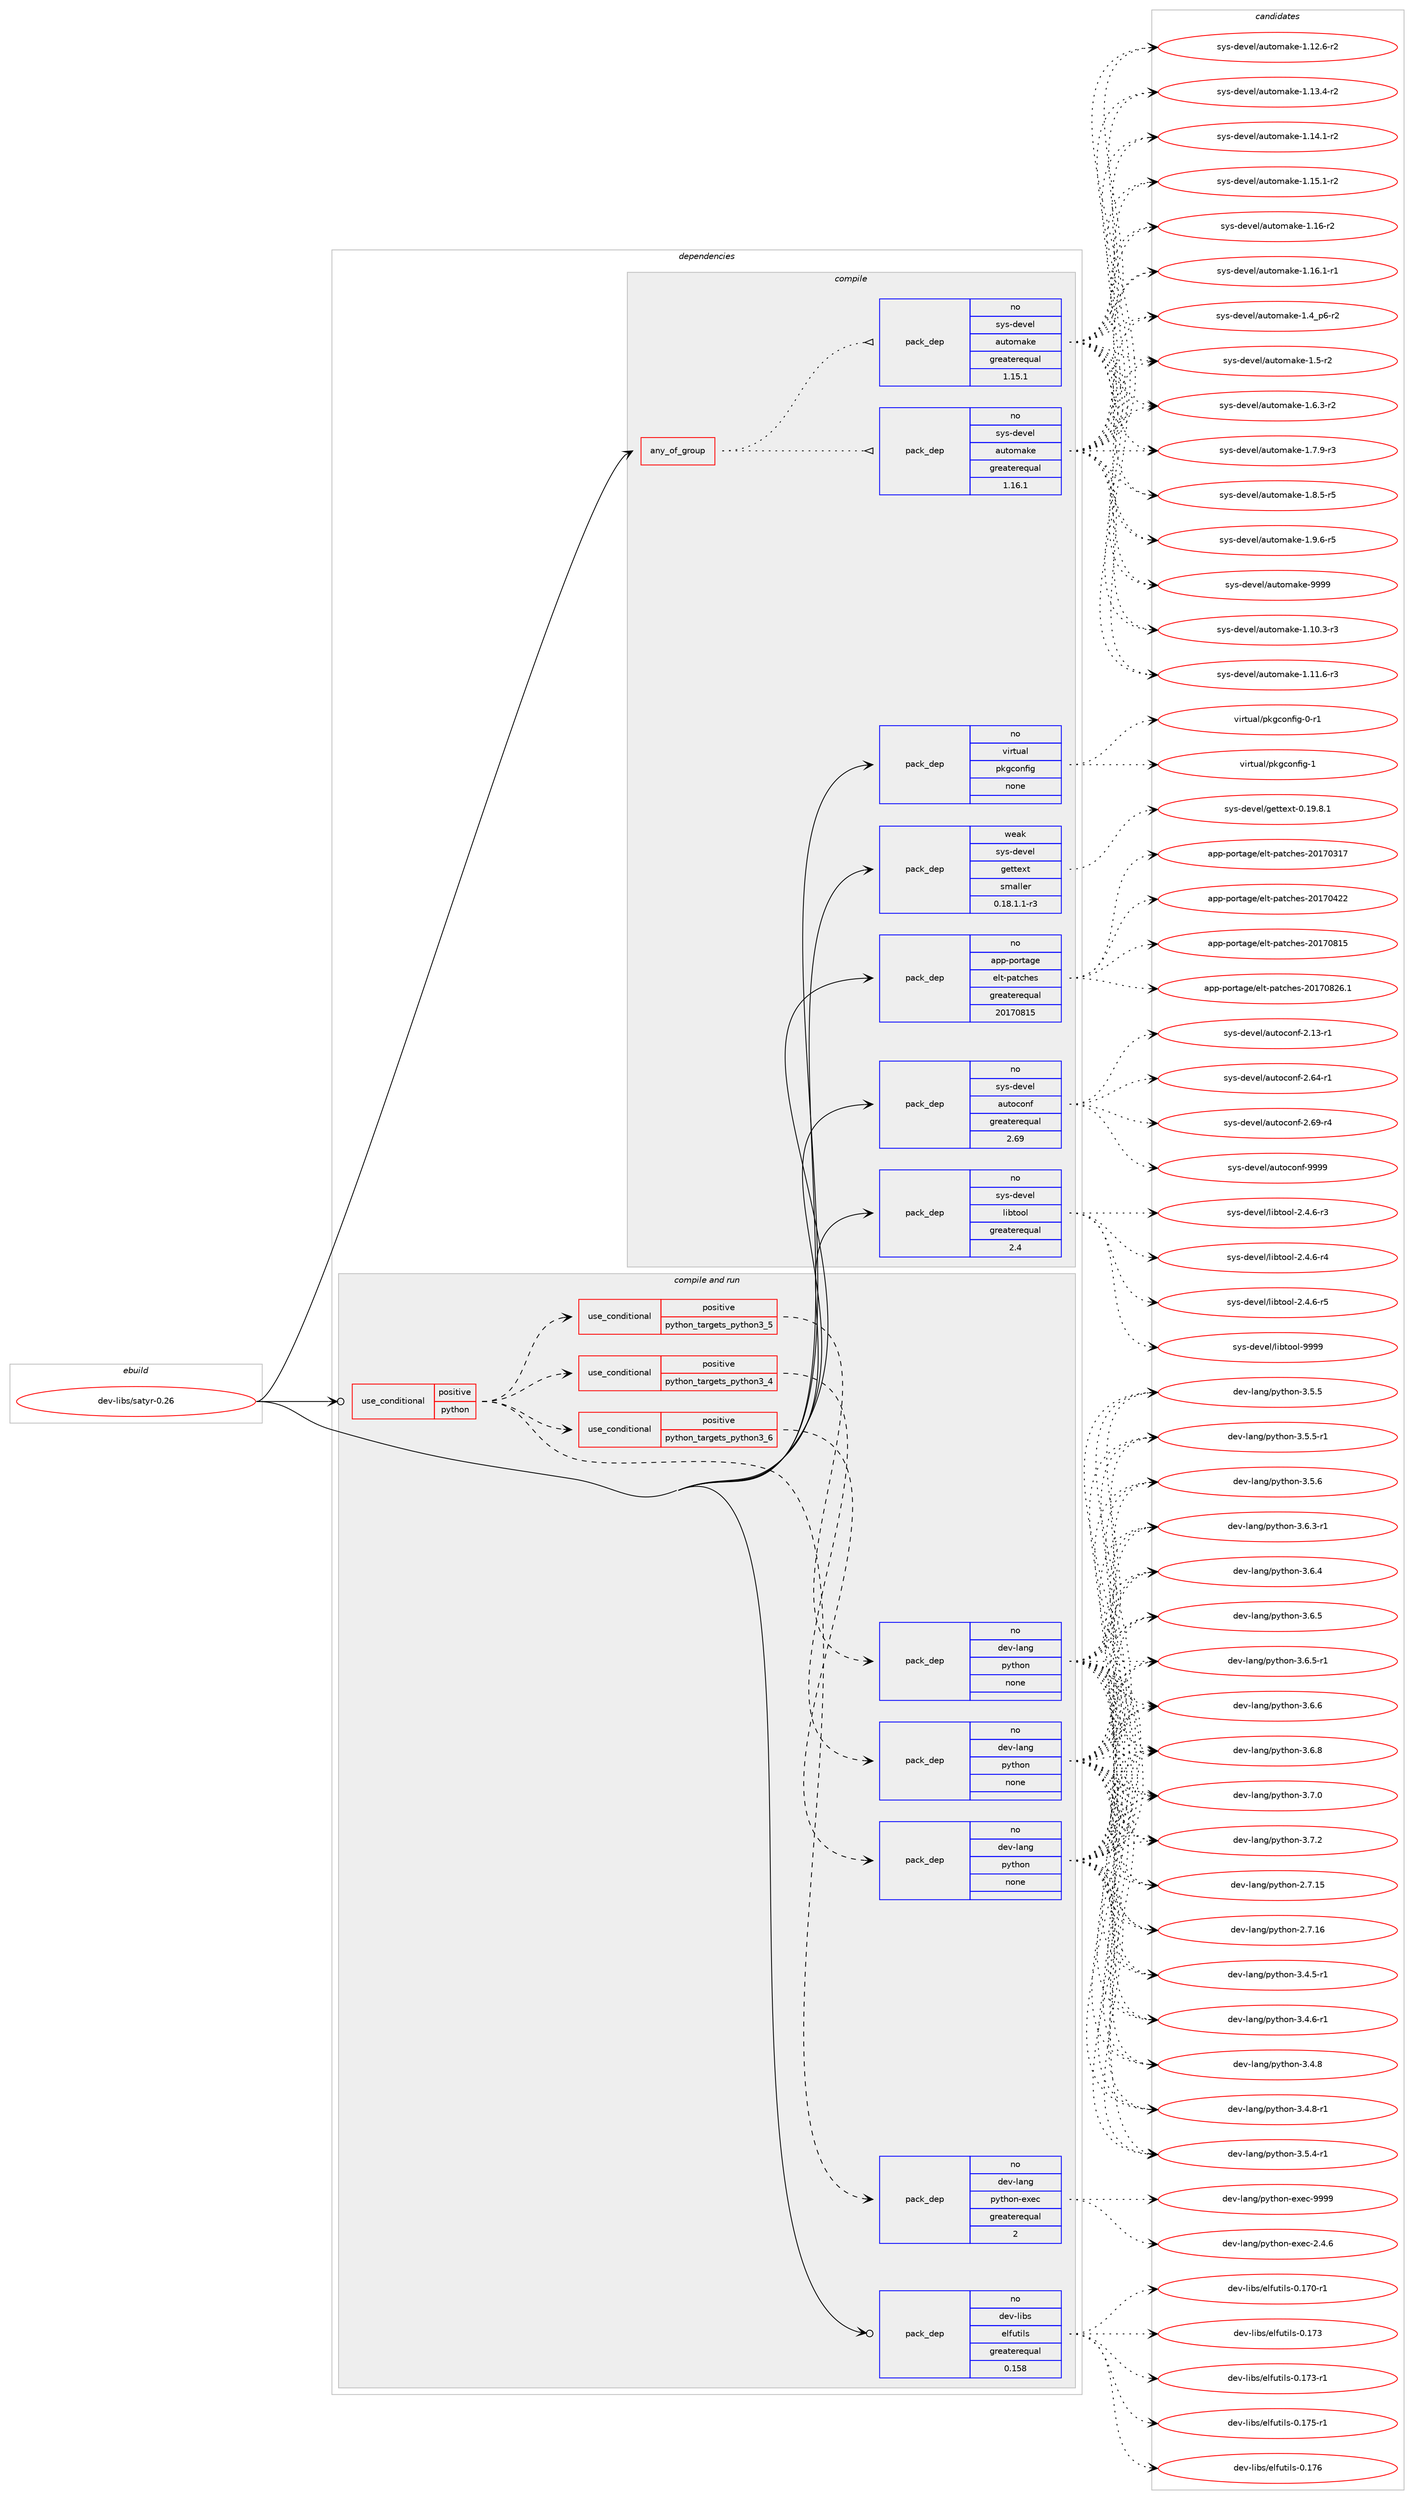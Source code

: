 digraph prolog {

# *************
# Graph options
# *************

newrank=true;
concentrate=true;
compound=true;
graph [rankdir=LR,fontname=Helvetica,fontsize=10,ranksep=1.5];#, ranksep=2.5, nodesep=0.2];
edge  [arrowhead=vee];
node  [fontname=Helvetica,fontsize=10];

# **********
# The ebuild
# **********

subgraph cluster_leftcol {
color=gray;
rank=same;
label=<<i>ebuild</i>>;
id [label="dev-libs/satyr-0.26", color=red, width=4, href="../dev-libs/satyr-0.26.svg"];
}

# ****************
# The dependencies
# ****************

subgraph cluster_midcol {
color=gray;
label=<<i>dependencies</i>>;
subgraph cluster_compile {
fillcolor="#eeeeee";
style=filled;
label=<<i>compile</i>>;
subgraph any22404 {
dependency1371852 [label=<<TABLE BORDER="0" CELLBORDER="1" CELLSPACING="0" CELLPADDING="4"><TR><TD CELLPADDING="10">any_of_group</TD></TR></TABLE>>, shape=none, color=red];subgraph pack981974 {
dependency1371853 [label=<<TABLE BORDER="0" CELLBORDER="1" CELLSPACING="0" CELLPADDING="4" WIDTH="220"><TR><TD ROWSPAN="6" CELLPADDING="30">pack_dep</TD></TR><TR><TD WIDTH="110">no</TD></TR><TR><TD>sys-devel</TD></TR><TR><TD>automake</TD></TR><TR><TD>greaterequal</TD></TR><TR><TD>1.16.1</TD></TR></TABLE>>, shape=none, color=blue];
}
dependency1371852:e -> dependency1371853:w [weight=20,style="dotted",arrowhead="oinv"];
subgraph pack981975 {
dependency1371854 [label=<<TABLE BORDER="0" CELLBORDER="1" CELLSPACING="0" CELLPADDING="4" WIDTH="220"><TR><TD ROWSPAN="6" CELLPADDING="30">pack_dep</TD></TR><TR><TD WIDTH="110">no</TD></TR><TR><TD>sys-devel</TD></TR><TR><TD>automake</TD></TR><TR><TD>greaterequal</TD></TR><TR><TD>1.15.1</TD></TR></TABLE>>, shape=none, color=blue];
}
dependency1371852:e -> dependency1371854:w [weight=20,style="dotted",arrowhead="oinv"];
}
id:e -> dependency1371852:w [weight=20,style="solid",arrowhead="vee"];
subgraph pack981976 {
dependency1371855 [label=<<TABLE BORDER="0" CELLBORDER="1" CELLSPACING="0" CELLPADDING="4" WIDTH="220"><TR><TD ROWSPAN="6" CELLPADDING="30">pack_dep</TD></TR><TR><TD WIDTH="110">no</TD></TR><TR><TD>app-portage</TD></TR><TR><TD>elt-patches</TD></TR><TR><TD>greaterequal</TD></TR><TR><TD>20170815</TD></TR></TABLE>>, shape=none, color=blue];
}
id:e -> dependency1371855:w [weight=20,style="solid",arrowhead="vee"];
subgraph pack981977 {
dependency1371856 [label=<<TABLE BORDER="0" CELLBORDER="1" CELLSPACING="0" CELLPADDING="4" WIDTH="220"><TR><TD ROWSPAN="6" CELLPADDING="30">pack_dep</TD></TR><TR><TD WIDTH="110">no</TD></TR><TR><TD>sys-devel</TD></TR><TR><TD>autoconf</TD></TR><TR><TD>greaterequal</TD></TR><TR><TD>2.69</TD></TR></TABLE>>, shape=none, color=blue];
}
id:e -> dependency1371856:w [weight=20,style="solid",arrowhead="vee"];
subgraph pack981978 {
dependency1371857 [label=<<TABLE BORDER="0" CELLBORDER="1" CELLSPACING="0" CELLPADDING="4" WIDTH="220"><TR><TD ROWSPAN="6" CELLPADDING="30">pack_dep</TD></TR><TR><TD WIDTH="110">no</TD></TR><TR><TD>sys-devel</TD></TR><TR><TD>libtool</TD></TR><TR><TD>greaterequal</TD></TR><TR><TD>2.4</TD></TR></TABLE>>, shape=none, color=blue];
}
id:e -> dependency1371857:w [weight=20,style="solid",arrowhead="vee"];
subgraph pack981979 {
dependency1371858 [label=<<TABLE BORDER="0" CELLBORDER="1" CELLSPACING="0" CELLPADDING="4" WIDTH="220"><TR><TD ROWSPAN="6" CELLPADDING="30">pack_dep</TD></TR><TR><TD WIDTH="110">no</TD></TR><TR><TD>virtual</TD></TR><TR><TD>pkgconfig</TD></TR><TR><TD>none</TD></TR><TR><TD></TD></TR></TABLE>>, shape=none, color=blue];
}
id:e -> dependency1371858:w [weight=20,style="solid",arrowhead="vee"];
subgraph pack981980 {
dependency1371859 [label=<<TABLE BORDER="0" CELLBORDER="1" CELLSPACING="0" CELLPADDING="4" WIDTH="220"><TR><TD ROWSPAN="6" CELLPADDING="30">pack_dep</TD></TR><TR><TD WIDTH="110">weak</TD></TR><TR><TD>sys-devel</TD></TR><TR><TD>gettext</TD></TR><TR><TD>smaller</TD></TR><TR><TD>0.18.1.1-r3</TD></TR></TABLE>>, shape=none, color=blue];
}
id:e -> dependency1371859:w [weight=20,style="solid",arrowhead="vee"];
}
subgraph cluster_compileandrun {
fillcolor="#eeeeee";
style=filled;
label=<<i>compile and run</i>>;
subgraph cond366910 {
dependency1371860 [label=<<TABLE BORDER="0" CELLBORDER="1" CELLSPACING="0" CELLPADDING="4"><TR><TD ROWSPAN="3" CELLPADDING="10">use_conditional</TD></TR><TR><TD>positive</TD></TR><TR><TD>python</TD></TR></TABLE>>, shape=none, color=red];
subgraph cond366911 {
dependency1371861 [label=<<TABLE BORDER="0" CELLBORDER="1" CELLSPACING="0" CELLPADDING="4"><TR><TD ROWSPAN="3" CELLPADDING="10">use_conditional</TD></TR><TR><TD>positive</TD></TR><TR><TD>python_targets_python3_4</TD></TR></TABLE>>, shape=none, color=red];
subgraph pack981981 {
dependency1371862 [label=<<TABLE BORDER="0" CELLBORDER="1" CELLSPACING="0" CELLPADDING="4" WIDTH="220"><TR><TD ROWSPAN="6" CELLPADDING="30">pack_dep</TD></TR><TR><TD WIDTH="110">no</TD></TR><TR><TD>dev-lang</TD></TR><TR><TD>python</TD></TR><TR><TD>none</TD></TR><TR><TD></TD></TR></TABLE>>, shape=none, color=blue];
}
dependency1371861:e -> dependency1371862:w [weight=20,style="dashed",arrowhead="vee"];
}
dependency1371860:e -> dependency1371861:w [weight=20,style="dashed",arrowhead="vee"];
subgraph cond366912 {
dependency1371863 [label=<<TABLE BORDER="0" CELLBORDER="1" CELLSPACING="0" CELLPADDING="4"><TR><TD ROWSPAN="3" CELLPADDING="10">use_conditional</TD></TR><TR><TD>positive</TD></TR><TR><TD>python_targets_python3_5</TD></TR></TABLE>>, shape=none, color=red];
subgraph pack981982 {
dependency1371864 [label=<<TABLE BORDER="0" CELLBORDER="1" CELLSPACING="0" CELLPADDING="4" WIDTH="220"><TR><TD ROWSPAN="6" CELLPADDING="30">pack_dep</TD></TR><TR><TD WIDTH="110">no</TD></TR><TR><TD>dev-lang</TD></TR><TR><TD>python</TD></TR><TR><TD>none</TD></TR><TR><TD></TD></TR></TABLE>>, shape=none, color=blue];
}
dependency1371863:e -> dependency1371864:w [weight=20,style="dashed",arrowhead="vee"];
}
dependency1371860:e -> dependency1371863:w [weight=20,style="dashed",arrowhead="vee"];
subgraph cond366913 {
dependency1371865 [label=<<TABLE BORDER="0" CELLBORDER="1" CELLSPACING="0" CELLPADDING="4"><TR><TD ROWSPAN="3" CELLPADDING="10">use_conditional</TD></TR><TR><TD>positive</TD></TR><TR><TD>python_targets_python3_6</TD></TR></TABLE>>, shape=none, color=red];
subgraph pack981983 {
dependency1371866 [label=<<TABLE BORDER="0" CELLBORDER="1" CELLSPACING="0" CELLPADDING="4" WIDTH="220"><TR><TD ROWSPAN="6" CELLPADDING="30">pack_dep</TD></TR><TR><TD WIDTH="110">no</TD></TR><TR><TD>dev-lang</TD></TR><TR><TD>python</TD></TR><TR><TD>none</TD></TR><TR><TD></TD></TR></TABLE>>, shape=none, color=blue];
}
dependency1371865:e -> dependency1371866:w [weight=20,style="dashed",arrowhead="vee"];
}
dependency1371860:e -> dependency1371865:w [weight=20,style="dashed",arrowhead="vee"];
subgraph pack981984 {
dependency1371867 [label=<<TABLE BORDER="0" CELLBORDER="1" CELLSPACING="0" CELLPADDING="4" WIDTH="220"><TR><TD ROWSPAN="6" CELLPADDING="30">pack_dep</TD></TR><TR><TD WIDTH="110">no</TD></TR><TR><TD>dev-lang</TD></TR><TR><TD>python-exec</TD></TR><TR><TD>greaterequal</TD></TR><TR><TD>2</TD></TR></TABLE>>, shape=none, color=blue];
}
dependency1371860:e -> dependency1371867:w [weight=20,style="dashed",arrowhead="vee"];
}
id:e -> dependency1371860:w [weight=20,style="solid",arrowhead="odotvee"];
subgraph pack981985 {
dependency1371868 [label=<<TABLE BORDER="0" CELLBORDER="1" CELLSPACING="0" CELLPADDING="4" WIDTH="220"><TR><TD ROWSPAN="6" CELLPADDING="30">pack_dep</TD></TR><TR><TD WIDTH="110">no</TD></TR><TR><TD>dev-libs</TD></TR><TR><TD>elfutils</TD></TR><TR><TD>greaterequal</TD></TR><TR><TD>0.158</TD></TR></TABLE>>, shape=none, color=blue];
}
id:e -> dependency1371868:w [weight=20,style="solid",arrowhead="odotvee"];
}
subgraph cluster_run {
fillcolor="#eeeeee";
style=filled;
label=<<i>run</i>>;
}
}

# **************
# The candidates
# **************

subgraph cluster_choices {
rank=same;
color=gray;
label=<<i>candidates</i>>;

subgraph choice981974 {
color=black;
nodesep=1;
choice11512111545100101118101108479711711611110997107101454946494846514511451 [label="sys-devel/automake-1.10.3-r3", color=red, width=4,href="../sys-devel/automake-1.10.3-r3.svg"];
choice11512111545100101118101108479711711611110997107101454946494946544511451 [label="sys-devel/automake-1.11.6-r3", color=red, width=4,href="../sys-devel/automake-1.11.6-r3.svg"];
choice11512111545100101118101108479711711611110997107101454946495046544511450 [label="sys-devel/automake-1.12.6-r2", color=red, width=4,href="../sys-devel/automake-1.12.6-r2.svg"];
choice11512111545100101118101108479711711611110997107101454946495146524511450 [label="sys-devel/automake-1.13.4-r2", color=red, width=4,href="../sys-devel/automake-1.13.4-r2.svg"];
choice11512111545100101118101108479711711611110997107101454946495246494511450 [label="sys-devel/automake-1.14.1-r2", color=red, width=4,href="../sys-devel/automake-1.14.1-r2.svg"];
choice11512111545100101118101108479711711611110997107101454946495346494511450 [label="sys-devel/automake-1.15.1-r2", color=red, width=4,href="../sys-devel/automake-1.15.1-r2.svg"];
choice1151211154510010111810110847971171161111099710710145494649544511450 [label="sys-devel/automake-1.16-r2", color=red, width=4,href="../sys-devel/automake-1.16-r2.svg"];
choice11512111545100101118101108479711711611110997107101454946495446494511449 [label="sys-devel/automake-1.16.1-r1", color=red, width=4,href="../sys-devel/automake-1.16.1-r1.svg"];
choice115121115451001011181011084797117116111109971071014549465295112544511450 [label="sys-devel/automake-1.4_p6-r2", color=red, width=4,href="../sys-devel/automake-1.4_p6-r2.svg"];
choice11512111545100101118101108479711711611110997107101454946534511450 [label="sys-devel/automake-1.5-r2", color=red, width=4,href="../sys-devel/automake-1.5-r2.svg"];
choice115121115451001011181011084797117116111109971071014549465446514511450 [label="sys-devel/automake-1.6.3-r2", color=red, width=4,href="../sys-devel/automake-1.6.3-r2.svg"];
choice115121115451001011181011084797117116111109971071014549465546574511451 [label="sys-devel/automake-1.7.9-r3", color=red, width=4,href="../sys-devel/automake-1.7.9-r3.svg"];
choice115121115451001011181011084797117116111109971071014549465646534511453 [label="sys-devel/automake-1.8.5-r5", color=red, width=4,href="../sys-devel/automake-1.8.5-r5.svg"];
choice115121115451001011181011084797117116111109971071014549465746544511453 [label="sys-devel/automake-1.9.6-r5", color=red, width=4,href="../sys-devel/automake-1.9.6-r5.svg"];
choice115121115451001011181011084797117116111109971071014557575757 [label="sys-devel/automake-9999", color=red, width=4,href="../sys-devel/automake-9999.svg"];
dependency1371853:e -> choice11512111545100101118101108479711711611110997107101454946494846514511451:w [style=dotted,weight="100"];
dependency1371853:e -> choice11512111545100101118101108479711711611110997107101454946494946544511451:w [style=dotted,weight="100"];
dependency1371853:e -> choice11512111545100101118101108479711711611110997107101454946495046544511450:w [style=dotted,weight="100"];
dependency1371853:e -> choice11512111545100101118101108479711711611110997107101454946495146524511450:w [style=dotted,weight="100"];
dependency1371853:e -> choice11512111545100101118101108479711711611110997107101454946495246494511450:w [style=dotted,weight="100"];
dependency1371853:e -> choice11512111545100101118101108479711711611110997107101454946495346494511450:w [style=dotted,weight="100"];
dependency1371853:e -> choice1151211154510010111810110847971171161111099710710145494649544511450:w [style=dotted,weight="100"];
dependency1371853:e -> choice11512111545100101118101108479711711611110997107101454946495446494511449:w [style=dotted,weight="100"];
dependency1371853:e -> choice115121115451001011181011084797117116111109971071014549465295112544511450:w [style=dotted,weight="100"];
dependency1371853:e -> choice11512111545100101118101108479711711611110997107101454946534511450:w [style=dotted,weight="100"];
dependency1371853:e -> choice115121115451001011181011084797117116111109971071014549465446514511450:w [style=dotted,weight="100"];
dependency1371853:e -> choice115121115451001011181011084797117116111109971071014549465546574511451:w [style=dotted,weight="100"];
dependency1371853:e -> choice115121115451001011181011084797117116111109971071014549465646534511453:w [style=dotted,weight="100"];
dependency1371853:e -> choice115121115451001011181011084797117116111109971071014549465746544511453:w [style=dotted,weight="100"];
dependency1371853:e -> choice115121115451001011181011084797117116111109971071014557575757:w [style=dotted,weight="100"];
}
subgraph choice981975 {
color=black;
nodesep=1;
choice11512111545100101118101108479711711611110997107101454946494846514511451 [label="sys-devel/automake-1.10.3-r3", color=red, width=4,href="../sys-devel/automake-1.10.3-r3.svg"];
choice11512111545100101118101108479711711611110997107101454946494946544511451 [label="sys-devel/automake-1.11.6-r3", color=red, width=4,href="../sys-devel/automake-1.11.6-r3.svg"];
choice11512111545100101118101108479711711611110997107101454946495046544511450 [label="sys-devel/automake-1.12.6-r2", color=red, width=4,href="../sys-devel/automake-1.12.6-r2.svg"];
choice11512111545100101118101108479711711611110997107101454946495146524511450 [label="sys-devel/automake-1.13.4-r2", color=red, width=4,href="../sys-devel/automake-1.13.4-r2.svg"];
choice11512111545100101118101108479711711611110997107101454946495246494511450 [label="sys-devel/automake-1.14.1-r2", color=red, width=4,href="../sys-devel/automake-1.14.1-r2.svg"];
choice11512111545100101118101108479711711611110997107101454946495346494511450 [label="sys-devel/automake-1.15.1-r2", color=red, width=4,href="../sys-devel/automake-1.15.1-r2.svg"];
choice1151211154510010111810110847971171161111099710710145494649544511450 [label="sys-devel/automake-1.16-r2", color=red, width=4,href="../sys-devel/automake-1.16-r2.svg"];
choice11512111545100101118101108479711711611110997107101454946495446494511449 [label="sys-devel/automake-1.16.1-r1", color=red, width=4,href="../sys-devel/automake-1.16.1-r1.svg"];
choice115121115451001011181011084797117116111109971071014549465295112544511450 [label="sys-devel/automake-1.4_p6-r2", color=red, width=4,href="../sys-devel/automake-1.4_p6-r2.svg"];
choice11512111545100101118101108479711711611110997107101454946534511450 [label="sys-devel/automake-1.5-r2", color=red, width=4,href="../sys-devel/automake-1.5-r2.svg"];
choice115121115451001011181011084797117116111109971071014549465446514511450 [label="sys-devel/automake-1.6.3-r2", color=red, width=4,href="../sys-devel/automake-1.6.3-r2.svg"];
choice115121115451001011181011084797117116111109971071014549465546574511451 [label="sys-devel/automake-1.7.9-r3", color=red, width=4,href="../sys-devel/automake-1.7.9-r3.svg"];
choice115121115451001011181011084797117116111109971071014549465646534511453 [label="sys-devel/automake-1.8.5-r5", color=red, width=4,href="../sys-devel/automake-1.8.5-r5.svg"];
choice115121115451001011181011084797117116111109971071014549465746544511453 [label="sys-devel/automake-1.9.6-r5", color=red, width=4,href="../sys-devel/automake-1.9.6-r5.svg"];
choice115121115451001011181011084797117116111109971071014557575757 [label="sys-devel/automake-9999", color=red, width=4,href="../sys-devel/automake-9999.svg"];
dependency1371854:e -> choice11512111545100101118101108479711711611110997107101454946494846514511451:w [style=dotted,weight="100"];
dependency1371854:e -> choice11512111545100101118101108479711711611110997107101454946494946544511451:w [style=dotted,weight="100"];
dependency1371854:e -> choice11512111545100101118101108479711711611110997107101454946495046544511450:w [style=dotted,weight="100"];
dependency1371854:e -> choice11512111545100101118101108479711711611110997107101454946495146524511450:w [style=dotted,weight="100"];
dependency1371854:e -> choice11512111545100101118101108479711711611110997107101454946495246494511450:w [style=dotted,weight="100"];
dependency1371854:e -> choice11512111545100101118101108479711711611110997107101454946495346494511450:w [style=dotted,weight="100"];
dependency1371854:e -> choice1151211154510010111810110847971171161111099710710145494649544511450:w [style=dotted,weight="100"];
dependency1371854:e -> choice11512111545100101118101108479711711611110997107101454946495446494511449:w [style=dotted,weight="100"];
dependency1371854:e -> choice115121115451001011181011084797117116111109971071014549465295112544511450:w [style=dotted,weight="100"];
dependency1371854:e -> choice11512111545100101118101108479711711611110997107101454946534511450:w [style=dotted,weight="100"];
dependency1371854:e -> choice115121115451001011181011084797117116111109971071014549465446514511450:w [style=dotted,weight="100"];
dependency1371854:e -> choice115121115451001011181011084797117116111109971071014549465546574511451:w [style=dotted,weight="100"];
dependency1371854:e -> choice115121115451001011181011084797117116111109971071014549465646534511453:w [style=dotted,weight="100"];
dependency1371854:e -> choice115121115451001011181011084797117116111109971071014549465746544511453:w [style=dotted,weight="100"];
dependency1371854:e -> choice115121115451001011181011084797117116111109971071014557575757:w [style=dotted,weight="100"];
}
subgraph choice981976 {
color=black;
nodesep=1;
choice97112112451121111141169710310147101108116451129711699104101115455048495548514955 [label="app-portage/elt-patches-20170317", color=red, width=4,href="../app-portage/elt-patches-20170317.svg"];
choice97112112451121111141169710310147101108116451129711699104101115455048495548525050 [label="app-portage/elt-patches-20170422", color=red, width=4,href="../app-portage/elt-patches-20170422.svg"];
choice97112112451121111141169710310147101108116451129711699104101115455048495548564953 [label="app-portage/elt-patches-20170815", color=red, width=4,href="../app-portage/elt-patches-20170815.svg"];
choice971121124511211111411697103101471011081164511297116991041011154550484955485650544649 [label="app-portage/elt-patches-20170826.1", color=red, width=4,href="../app-portage/elt-patches-20170826.1.svg"];
dependency1371855:e -> choice97112112451121111141169710310147101108116451129711699104101115455048495548514955:w [style=dotted,weight="100"];
dependency1371855:e -> choice97112112451121111141169710310147101108116451129711699104101115455048495548525050:w [style=dotted,weight="100"];
dependency1371855:e -> choice97112112451121111141169710310147101108116451129711699104101115455048495548564953:w [style=dotted,weight="100"];
dependency1371855:e -> choice971121124511211111411697103101471011081164511297116991041011154550484955485650544649:w [style=dotted,weight="100"];
}
subgraph choice981977 {
color=black;
nodesep=1;
choice1151211154510010111810110847971171161119911111010245504649514511449 [label="sys-devel/autoconf-2.13-r1", color=red, width=4,href="../sys-devel/autoconf-2.13-r1.svg"];
choice1151211154510010111810110847971171161119911111010245504654524511449 [label="sys-devel/autoconf-2.64-r1", color=red, width=4,href="../sys-devel/autoconf-2.64-r1.svg"];
choice1151211154510010111810110847971171161119911111010245504654574511452 [label="sys-devel/autoconf-2.69-r4", color=red, width=4,href="../sys-devel/autoconf-2.69-r4.svg"];
choice115121115451001011181011084797117116111991111101024557575757 [label="sys-devel/autoconf-9999", color=red, width=4,href="../sys-devel/autoconf-9999.svg"];
dependency1371856:e -> choice1151211154510010111810110847971171161119911111010245504649514511449:w [style=dotted,weight="100"];
dependency1371856:e -> choice1151211154510010111810110847971171161119911111010245504654524511449:w [style=dotted,weight="100"];
dependency1371856:e -> choice1151211154510010111810110847971171161119911111010245504654574511452:w [style=dotted,weight="100"];
dependency1371856:e -> choice115121115451001011181011084797117116111991111101024557575757:w [style=dotted,weight="100"];
}
subgraph choice981978 {
color=black;
nodesep=1;
choice1151211154510010111810110847108105981161111111084550465246544511451 [label="sys-devel/libtool-2.4.6-r3", color=red, width=4,href="../sys-devel/libtool-2.4.6-r3.svg"];
choice1151211154510010111810110847108105981161111111084550465246544511452 [label="sys-devel/libtool-2.4.6-r4", color=red, width=4,href="../sys-devel/libtool-2.4.6-r4.svg"];
choice1151211154510010111810110847108105981161111111084550465246544511453 [label="sys-devel/libtool-2.4.6-r5", color=red, width=4,href="../sys-devel/libtool-2.4.6-r5.svg"];
choice1151211154510010111810110847108105981161111111084557575757 [label="sys-devel/libtool-9999", color=red, width=4,href="../sys-devel/libtool-9999.svg"];
dependency1371857:e -> choice1151211154510010111810110847108105981161111111084550465246544511451:w [style=dotted,weight="100"];
dependency1371857:e -> choice1151211154510010111810110847108105981161111111084550465246544511452:w [style=dotted,weight="100"];
dependency1371857:e -> choice1151211154510010111810110847108105981161111111084550465246544511453:w [style=dotted,weight="100"];
dependency1371857:e -> choice1151211154510010111810110847108105981161111111084557575757:w [style=dotted,weight="100"];
}
subgraph choice981979 {
color=black;
nodesep=1;
choice11810511411611797108471121071039911111010210510345484511449 [label="virtual/pkgconfig-0-r1", color=red, width=4,href="../virtual/pkgconfig-0-r1.svg"];
choice1181051141161179710847112107103991111101021051034549 [label="virtual/pkgconfig-1", color=red, width=4,href="../virtual/pkgconfig-1.svg"];
dependency1371858:e -> choice11810511411611797108471121071039911111010210510345484511449:w [style=dotted,weight="100"];
dependency1371858:e -> choice1181051141161179710847112107103991111101021051034549:w [style=dotted,weight="100"];
}
subgraph choice981980 {
color=black;
nodesep=1;
choice1151211154510010111810110847103101116116101120116454846495746564649 [label="sys-devel/gettext-0.19.8.1", color=red, width=4,href="../sys-devel/gettext-0.19.8.1.svg"];
dependency1371859:e -> choice1151211154510010111810110847103101116116101120116454846495746564649:w [style=dotted,weight="100"];
}
subgraph choice981981 {
color=black;
nodesep=1;
choice10010111845108971101034711212111610411111045504655464953 [label="dev-lang/python-2.7.15", color=red, width=4,href="../dev-lang/python-2.7.15.svg"];
choice10010111845108971101034711212111610411111045504655464954 [label="dev-lang/python-2.7.16", color=red, width=4,href="../dev-lang/python-2.7.16.svg"];
choice1001011184510897110103471121211161041111104551465246534511449 [label="dev-lang/python-3.4.5-r1", color=red, width=4,href="../dev-lang/python-3.4.5-r1.svg"];
choice1001011184510897110103471121211161041111104551465246544511449 [label="dev-lang/python-3.4.6-r1", color=red, width=4,href="../dev-lang/python-3.4.6-r1.svg"];
choice100101118451089711010347112121116104111110455146524656 [label="dev-lang/python-3.4.8", color=red, width=4,href="../dev-lang/python-3.4.8.svg"];
choice1001011184510897110103471121211161041111104551465246564511449 [label="dev-lang/python-3.4.8-r1", color=red, width=4,href="../dev-lang/python-3.4.8-r1.svg"];
choice1001011184510897110103471121211161041111104551465346524511449 [label="dev-lang/python-3.5.4-r1", color=red, width=4,href="../dev-lang/python-3.5.4-r1.svg"];
choice100101118451089711010347112121116104111110455146534653 [label="dev-lang/python-3.5.5", color=red, width=4,href="../dev-lang/python-3.5.5.svg"];
choice1001011184510897110103471121211161041111104551465346534511449 [label="dev-lang/python-3.5.5-r1", color=red, width=4,href="../dev-lang/python-3.5.5-r1.svg"];
choice100101118451089711010347112121116104111110455146534654 [label="dev-lang/python-3.5.6", color=red, width=4,href="../dev-lang/python-3.5.6.svg"];
choice1001011184510897110103471121211161041111104551465446514511449 [label="dev-lang/python-3.6.3-r1", color=red, width=4,href="../dev-lang/python-3.6.3-r1.svg"];
choice100101118451089711010347112121116104111110455146544652 [label="dev-lang/python-3.6.4", color=red, width=4,href="../dev-lang/python-3.6.4.svg"];
choice100101118451089711010347112121116104111110455146544653 [label="dev-lang/python-3.6.5", color=red, width=4,href="../dev-lang/python-3.6.5.svg"];
choice1001011184510897110103471121211161041111104551465446534511449 [label="dev-lang/python-3.6.5-r1", color=red, width=4,href="../dev-lang/python-3.6.5-r1.svg"];
choice100101118451089711010347112121116104111110455146544654 [label="dev-lang/python-3.6.6", color=red, width=4,href="../dev-lang/python-3.6.6.svg"];
choice100101118451089711010347112121116104111110455146544656 [label="dev-lang/python-3.6.8", color=red, width=4,href="../dev-lang/python-3.6.8.svg"];
choice100101118451089711010347112121116104111110455146554648 [label="dev-lang/python-3.7.0", color=red, width=4,href="../dev-lang/python-3.7.0.svg"];
choice100101118451089711010347112121116104111110455146554650 [label="dev-lang/python-3.7.2", color=red, width=4,href="../dev-lang/python-3.7.2.svg"];
dependency1371862:e -> choice10010111845108971101034711212111610411111045504655464953:w [style=dotted,weight="100"];
dependency1371862:e -> choice10010111845108971101034711212111610411111045504655464954:w [style=dotted,weight="100"];
dependency1371862:e -> choice1001011184510897110103471121211161041111104551465246534511449:w [style=dotted,weight="100"];
dependency1371862:e -> choice1001011184510897110103471121211161041111104551465246544511449:w [style=dotted,weight="100"];
dependency1371862:e -> choice100101118451089711010347112121116104111110455146524656:w [style=dotted,weight="100"];
dependency1371862:e -> choice1001011184510897110103471121211161041111104551465246564511449:w [style=dotted,weight="100"];
dependency1371862:e -> choice1001011184510897110103471121211161041111104551465346524511449:w [style=dotted,weight="100"];
dependency1371862:e -> choice100101118451089711010347112121116104111110455146534653:w [style=dotted,weight="100"];
dependency1371862:e -> choice1001011184510897110103471121211161041111104551465346534511449:w [style=dotted,weight="100"];
dependency1371862:e -> choice100101118451089711010347112121116104111110455146534654:w [style=dotted,weight="100"];
dependency1371862:e -> choice1001011184510897110103471121211161041111104551465446514511449:w [style=dotted,weight="100"];
dependency1371862:e -> choice100101118451089711010347112121116104111110455146544652:w [style=dotted,weight="100"];
dependency1371862:e -> choice100101118451089711010347112121116104111110455146544653:w [style=dotted,weight="100"];
dependency1371862:e -> choice1001011184510897110103471121211161041111104551465446534511449:w [style=dotted,weight="100"];
dependency1371862:e -> choice100101118451089711010347112121116104111110455146544654:w [style=dotted,weight="100"];
dependency1371862:e -> choice100101118451089711010347112121116104111110455146544656:w [style=dotted,weight="100"];
dependency1371862:e -> choice100101118451089711010347112121116104111110455146554648:w [style=dotted,weight="100"];
dependency1371862:e -> choice100101118451089711010347112121116104111110455146554650:w [style=dotted,weight="100"];
}
subgraph choice981982 {
color=black;
nodesep=1;
choice10010111845108971101034711212111610411111045504655464953 [label="dev-lang/python-2.7.15", color=red, width=4,href="../dev-lang/python-2.7.15.svg"];
choice10010111845108971101034711212111610411111045504655464954 [label="dev-lang/python-2.7.16", color=red, width=4,href="../dev-lang/python-2.7.16.svg"];
choice1001011184510897110103471121211161041111104551465246534511449 [label="dev-lang/python-3.4.5-r1", color=red, width=4,href="../dev-lang/python-3.4.5-r1.svg"];
choice1001011184510897110103471121211161041111104551465246544511449 [label="dev-lang/python-3.4.6-r1", color=red, width=4,href="../dev-lang/python-3.4.6-r1.svg"];
choice100101118451089711010347112121116104111110455146524656 [label="dev-lang/python-3.4.8", color=red, width=4,href="../dev-lang/python-3.4.8.svg"];
choice1001011184510897110103471121211161041111104551465246564511449 [label="dev-lang/python-3.4.8-r1", color=red, width=4,href="../dev-lang/python-3.4.8-r1.svg"];
choice1001011184510897110103471121211161041111104551465346524511449 [label="dev-lang/python-3.5.4-r1", color=red, width=4,href="../dev-lang/python-3.5.4-r1.svg"];
choice100101118451089711010347112121116104111110455146534653 [label="dev-lang/python-3.5.5", color=red, width=4,href="../dev-lang/python-3.5.5.svg"];
choice1001011184510897110103471121211161041111104551465346534511449 [label="dev-lang/python-3.5.5-r1", color=red, width=4,href="../dev-lang/python-3.5.5-r1.svg"];
choice100101118451089711010347112121116104111110455146534654 [label="dev-lang/python-3.5.6", color=red, width=4,href="../dev-lang/python-3.5.6.svg"];
choice1001011184510897110103471121211161041111104551465446514511449 [label="dev-lang/python-3.6.3-r1", color=red, width=4,href="../dev-lang/python-3.6.3-r1.svg"];
choice100101118451089711010347112121116104111110455146544652 [label="dev-lang/python-3.6.4", color=red, width=4,href="../dev-lang/python-3.6.4.svg"];
choice100101118451089711010347112121116104111110455146544653 [label="dev-lang/python-3.6.5", color=red, width=4,href="../dev-lang/python-3.6.5.svg"];
choice1001011184510897110103471121211161041111104551465446534511449 [label="dev-lang/python-3.6.5-r1", color=red, width=4,href="../dev-lang/python-3.6.5-r1.svg"];
choice100101118451089711010347112121116104111110455146544654 [label="dev-lang/python-3.6.6", color=red, width=4,href="../dev-lang/python-3.6.6.svg"];
choice100101118451089711010347112121116104111110455146544656 [label="dev-lang/python-3.6.8", color=red, width=4,href="../dev-lang/python-3.6.8.svg"];
choice100101118451089711010347112121116104111110455146554648 [label="dev-lang/python-3.7.0", color=red, width=4,href="../dev-lang/python-3.7.0.svg"];
choice100101118451089711010347112121116104111110455146554650 [label="dev-lang/python-3.7.2", color=red, width=4,href="../dev-lang/python-3.7.2.svg"];
dependency1371864:e -> choice10010111845108971101034711212111610411111045504655464953:w [style=dotted,weight="100"];
dependency1371864:e -> choice10010111845108971101034711212111610411111045504655464954:w [style=dotted,weight="100"];
dependency1371864:e -> choice1001011184510897110103471121211161041111104551465246534511449:w [style=dotted,weight="100"];
dependency1371864:e -> choice1001011184510897110103471121211161041111104551465246544511449:w [style=dotted,weight="100"];
dependency1371864:e -> choice100101118451089711010347112121116104111110455146524656:w [style=dotted,weight="100"];
dependency1371864:e -> choice1001011184510897110103471121211161041111104551465246564511449:w [style=dotted,weight="100"];
dependency1371864:e -> choice1001011184510897110103471121211161041111104551465346524511449:w [style=dotted,weight="100"];
dependency1371864:e -> choice100101118451089711010347112121116104111110455146534653:w [style=dotted,weight="100"];
dependency1371864:e -> choice1001011184510897110103471121211161041111104551465346534511449:w [style=dotted,weight="100"];
dependency1371864:e -> choice100101118451089711010347112121116104111110455146534654:w [style=dotted,weight="100"];
dependency1371864:e -> choice1001011184510897110103471121211161041111104551465446514511449:w [style=dotted,weight="100"];
dependency1371864:e -> choice100101118451089711010347112121116104111110455146544652:w [style=dotted,weight="100"];
dependency1371864:e -> choice100101118451089711010347112121116104111110455146544653:w [style=dotted,weight="100"];
dependency1371864:e -> choice1001011184510897110103471121211161041111104551465446534511449:w [style=dotted,weight="100"];
dependency1371864:e -> choice100101118451089711010347112121116104111110455146544654:w [style=dotted,weight="100"];
dependency1371864:e -> choice100101118451089711010347112121116104111110455146544656:w [style=dotted,weight="100"];
dependency1371864:e -> choice100101118451089711010347112121116104111110455146554648:w [style=dotted,weight="100"];
dependency1371864:e -> choice100101118451089711010347112121116104111110455146554650:w [style=dotted,weight="100"];
}
subgraph choice981983 {
color=black;
nodesep=1;
choice10010111845108971101034711212111610411111045504655464953 [label="dev-lang/python-2.7.15", color=red, width=4,href="../dev-lang/python-2.7.15.svg"];
choice10010111845108971101034711212111610411111045504655464954 [label="dev-lang/python-2.7.16", color=red, width=4,href="../dev-lang/python-2.7.16.svg"];
choice1001011184510897110103471121211161041111104551465246534511449 [label="dev-lang/python-3.4.5-r1", color=red, width=4,href="../dev-lang/python-3.4.5-r1.svg"];
choice1001011184510897110103471121211161041111104551465246544511449 [label="dev-lang/python-3.4.6-r1", color=red, width=4,href="../dev-lang/python-3.4.6-r1.svg"];
choice100101118451089711010347112121116104111110455146524656 [label="dev-lang/python-3.4.8", color=red, width=4,href="../dev-lang/python-3.4.8.svg"];
choice1001011184510897110103471121211161041111104551465246564511449 [label="dev-lang/python-3.4.8-r1", color=red, width=4,href="../dev-lang/python-3.4.8-r1.svg"];
choice1001011184510897110103471121211161041111104551465346524511449 [label="dev-lang/python-3.5.4-r1", color=red, width=4,href="../dev-lang/python-3.5.4-r1.svg"];
choice100101118451089711010347112121116104111110455146534653 [label="dev-lang/python-3.5.5", color=red, width=4,href="../dev-lang/python-3.5.5.svg"];
choice1001011184510897110103471121211161041111104551465346534511449 [label="dev-lang/python-3.5.5-r1", color=red, width=4,href="../dev-lang/python-3.5.5-r1.svg"];
choice100101118451089711010347112121116104111110455146534654 [label="dev-lang/python-3.5.6", color=red, width=4,href="../dev-lang/python-3.5.6.svg"];
choice1001011184510897110103471121211161041111104551465446514511449 [label="dev-lang/python-3.6.3-r1", color=red, width=4,href="../dev-lang/python-3.6.3-r1.svg"];
choice100101118451089711010347112121116104111110455146544652 [label="dev-lang/python-3.6.4", color=red, width=4,href="../dev-lang/python-3.6.4.svg"];
choice100101118451089711010347112121116104111110455146544653 [label="dev-lang/python-3.6.5", color=red, width=4,href="../dev-lang/python-3.6.5.svg"];
choice1001011184510897110103471121211161041111104551465446534511449 [label="dev-lang/python-3.6.5-r1", color=red, width=4,href="../dev-lang/python-3.6.5-r1.svg"];
choice100101118451089711010347112121116104111110455146544654 [label="dev-lang/python-3.6.6", color=red, width=4,href="../dev-lang/python-3.6.6.svg"];
choice100101118451089711010347112121116104111110455146544656 [label="dev-lang/python-3.6.8", color=red, width=4,href="../dev-lang/python-3.6.8.svg"];
choice100101118451089711010347112121116104111110455146554648 [label="dev-lang/python-3.7.0", color=red, width=4,href="../dev-lang/python-3.7.0.svg"];
choice100101118451089711010347112121116104111110455146554650 [label="dev-lang/python-3.7.2", color=red, width=4,href="../dev-lang/python-3.7.2.svg"];
dependency1371866:e -> choice10010111845108971101034711212111610411111045504655464953:w [style=dotted,weight="100"];
dependency1371866:e -> choice10010111845108971101034711212111610411111045504655464954:w [style=dotted,weight="100"];
dependency1371866:e -> choice1001011184510897110103471121211161041111104551465246534511449:w [style=dotted,weight="100"];
dependency1371866:e -> choice1001011184510897110103471121211161041111104551465246544511449:w [style=dotted,weight="100"];
dependency1371866:e -> choice100101118451089711010347112121116104111110455146524656:w [style=dotted,weight="100"];
dependency1371866:e -> choice1001011184510897110103471121211161041111104551465246564511449:w [style=dotted,weight="100"];
dependency1371866:e -> choice1001011184510897110103471121211161041111104551465346524511449:w [style=dotted,weight="100"];
dependency1371866:e -> choice100101118451089711010347112121116104111110455146534653:w [style=dotted,weight="100"];
dependency1371866:e -> choice1001011184510897110103471121211161041111104551465346534511449:w [style=dotted,weight="100"];
dependency1371866:e -> choice100101118451089711010347112121116104111110455146534654:w [style=dotted,weight="100"];
dependency1371866:e -> choice1001011184510897110103471121211161041111104551465446514511449:w [style=dotted,weight="100"];
dependency1371866:e -> choice100101118451089711010347112121116104111110455146544652:w [style=dotted,weight="100"];
dependency1371866:e -> choice100101118451089711010347112121116104111110455146544653:w [style=dotted,weight="100"];
dependency1371866:e -> choice1001011184510897110103471121211161041111104551465446534511449:w [style=dotted,weight="100"];
dependency1371866:e -> choice100101118451089711010347112121116104111110455146544654:w [style=dotted,weight="100"];
dependency1371866:e -> choice100101118451089711010347112121116104111110455146544656:w [style=dotted,weight="100"];
dependency1371866:e -> choice100101118451089711010347112121116104111110455146554648:w [style=dotted,weight="100"];
dependency1371866:e -> choice100101118451089711010347112121116104111110455146554650:w [style=dotted,weight="100"];
}
subgraph choice981984 {
color=black;
nodesep=1;
choice1001011184510897110103471121211161041111104510112010199455046524654 [label="dev-lang/python-exec-2.4.6", color=red, width=4,href="../dev-lang/python-exec-2.4.6.svg"];
choice10010111845108971101034711212111610411111045101120101994557575757 [label="dev-lang/python-exec-9999", color=red, width=4,href="../dev-lang/python-exec-9999.svg"];
dependency1371867:e -> choice1001011184510897110103471121211161041111104510112010199455046524654:w [style=dotted,weight="100"];
dependency1371867:e -> choice10010111845108971101034711212111610411111045101120101994557575757:w [style=dotted,weight="100"];
}
subgraph choice981985 {
color=black;
nodesep=1;
choice1001011184510810598115471011081021171161051081154548464955484511449 [label="dev-libs/elfutils-0.170-r1", color=red, width=4,href="../dev-libs/elfutils-0.170-r1.svg"];
choice100101118451081059811547101108102117116105108115454846495551 [label="dev-libs/elfutils-0.173", color=red, width=4,href="../dev-libs/elfutils-0.173.svg"];
choice1001011184510810598115471011081021171161051081154548464955514511449 [label="dev-libs/elfutils-0.173-r1", color=red, width=4,href="../dev-libs/elfutils-0.173-r1.svg"];
choice1001011184510810598115471011081021171161051081154548464955534511449 [label="dev-libs/elfutils-0.175-r1", color=red, width=4,href="../dev-libs/elfutils-0.175-r1.svg"];
choice100101118451081059811547101108102117116105108115454846495554 [label="dev-libs/elfutils-0.176", color=red, width=4,href="../dev-libs/elfutils-0.176.svg"];
dependency1371868:e -> choice1001011184510810598115471011081021171161051081154548464955484511449:w [style=dotted,weight="100"];
dependency1371868:e -> choice100101118451081059811547101108102117116105108115454846495551:w [style=dotted,weight="100"];
dependency1371868:e -> choice1001011184510810598115471011081021171161051081154548464955514511449:w [style=dotted,weight="100"];
dependency1371868:e -> choice1001011184510810598115471011081021171161051081154548464955534511449:w [style=dotted,weight="100"];
dependency1371868:e -> choice100101118451081059811547101108102117116105108115454846495554:w [style=dotted,weight="100"];
}
}

}

